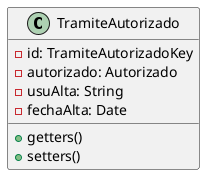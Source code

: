 @startuml TramiteAutorizado

class TramiteAutorizado{
 -id: TramiteAutorizadoKey
 -autorizado: Autorizado
 -usuAlta: String
 -fechaAlta: Date
 +getters()
 +setters()
}

@enduml